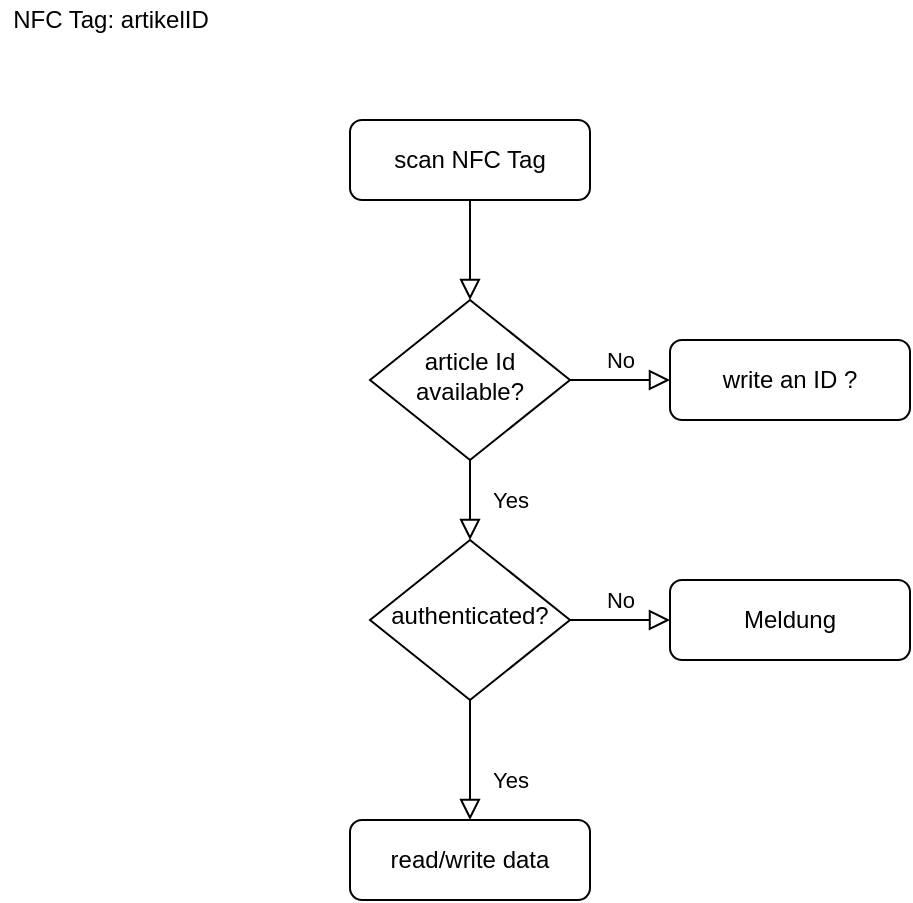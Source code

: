 <mxfile version="16.6.6" type="github" pages="2">
  <diagram id="C5RBs43oDa-KdzZeNtuy" name="Page-1">
    <mxGraphModel dx="1521" dy="387" grid="1" gridSize="10" guides="1" tooltips="1" connect="1" arrows="1" fold="1" page="1" pageScale="1" pageWidth="827" pageHeight="1169" math="0" shadow="0">
      <root>
        <mxCell id="WIyWlLk6GJQsqaUBKTNV-0" />
        <mxCell id="WIyWlLk6GJQsqaUBKTNV-1" parent="WIyWlLk6GJQsqaUBKTNV-0" />
        <mxCell id="WIyWlLk6GJQsqaUBKTNV-2" value="" style="rounded=0;html=1;jettySize=auto;orthogonalLoop=1;fontSize=11;endArrow=block;endFill=0;endSize=8;strokeWidth=1;shadow=0;labelBackgroundColor=none;edgeStyle=orthogonalEdgeStyle;" parent="WIyWlLk6GJQsqaUBKTNV-1" source="WIyWlLk6GJQsqaUBKTNV-3" target="WIyWlLk6GJQsqaUBKTNV-6" edge="1">
          <mxGeometry relative="1" as="geometry" />
        </mxCell>
        <mxCell id="WIyWlLk6GJQsqaUBKTNV-3" value="scan NFC Tag" style="rounded=1;whiteSpace=wrap;html=1;fontSize=12;glass=0;strokeWidth=1;shadow=0;" parent="WIyWlLk6GJQsqaUBKTNV-1" vertex="1">
          <mxGeometry x="160" y="80" width="120" height="40" as="geometry" />
        </mxCell>
        <mxCell id="WIyWlLk6GJQsqaUBKTNV-4" value="Yes" style="rounded=0;html=1;jettySize=auto;orthogonalLoop=1;fontSize=11;endArrow=block;endFill=0;endSize=8;strokeWidth=1;shadow=0;labelBackgroundColor=none;edgeStyle=orthogonalEdgeStyle;" parent="WIyWlLk6GJQsqaUBKTNV-1" source="WIyWlLk6GJQsqaUBKTNV-6" target="WIyWlLk6GJQsqaUBKTNV-10" edge="1">
          <mxGeometry y="20" relative="1" as="geometry">
            <mxPoint as="offset" />
          </mxGeometry>
        </mxCell>
        <mxCell id="WIyWlLk6GJQsqaUBKTNV-5" value="No" style="edgeStyle=orthogonalEdgeStyle;rounded=0;html=1;jettySize=auto;orthogonalLoop=1;fontSize=11;endArrow=block;endFill=0;endSize=8;strokeWidth=1;shadow=0;labelBackgroundColor=none;" parent="WIyWlLk6GJQsqaUBKTNV-1" source="WIyWlLk6GJQsqaUBKTNV-6" target="WIyWlLk6GJQsqaUBKTNV-7" edge="1">
          <mxGeometry y="10" relative="1" as="geometry">
            <mxPoint as="offset" />
          </mxGeometry>
        </mxCell>
        <mxCell id="WIyWlLk6GJQsqaUBKTNV-6" value="article Id available?" style="rhombus;whiteSpace=wrap;html=1;shadow=0;fontFamily=Helvetica;fontSize=12;align=center;strokeWidth=1;spacing=6;spacingTop=-4;" parent="WIyWlLk6GJQsqaUBKTNV-1" vertex="1">
          <mxGeometry x="170" y="170" width="100" height="80" as="geometry" />
        </mxCell>
        <mxCell id="WIyWlLk6GJQsqaUBKTNV-7" value="write an ID ?" style="rounded=1;whiteSpace=wrap;html=1;fontSize=12;glass=0;strokeWidth=1;shadow=0;" parent="WIyWlLk6GJQsqaUBKTNV-1" vertex="1">
          <mxGeometry x="320" y="190" width="120" height="40" as="geometry" />
        </mxCell>
        <mxCell id="WIyWlLk6GJQsqaUBKTNV-8" value="Yes" style="rounded=0;html=1;jettySize=auto;orthogonalLoop=1;fontSize=11;endArrow=block;endFill=0;endSize=8;strokeWidth=1;shadow=0;labelBackgroundColor=none;edgeStyle=orthogonalEdgeStyle;" parent="WIyWlLk6GJQsqaUBKTNV-1" source="WIyWlLk6GJQsqaUBKTNV-10" target="WIyWlLk6GJQsqaUBKTNV-11" edge="1">
          <mxGeometry x="0.333" y="20" relative="1" as="geometry">
            <mxPoint as="offset" />
          </mxGeometry>
        </mxCell>
        <mxCell id="WIyWlLk6GJQsqaUBKTNV-9" value="No" style="edgeStyle=orthogonalEdgeStyle;rounded=0;html=1;jettySize=auto;orthogonalLoop=1;fontSize=11;endArrow=block;endFill=0;endSize=8;strokeWidth=1;shadow=0;labelBackgroundColor=none;" parent="WIyWlLk6GJQsqaUBKTNV-1" source="WIyWlLk6GJQsqaUBKTNV-10" target="WIyWlLk6GJQsqaUBKTNV-12" edge="1">
          <mxGeometry y="10" relative="1" as="geometry">
            <mxPoint as="offset" />
          </mxGeometry>
        </mxCell>
        <mxCell id="WIyWlLk6GJQsqaUBKTNV-10" value="authenticated?" style="rhombus;whiteSpace=wrap;html=1;shadow=0;fontFamily=Helvetica;fontSize=12;align=center;strokeWidth=1;spacing=6;spacingTop=-4;" parent="WIyWlLk6GJQsqaUBKTNV-1" vertex="1">
          <mxGeometry x="170" y="290" width="100" height="80" as="geometry" />
        </mxCell>
        <mxCell id="WIyWlLk6GJQsqaUBKTNV-11" value="read/write data" style="rounded=1;whiteSpace=wrap;html=1;fontSize=12;glass=0;strokeWidth=1;shadow=0;" parent="WIyWlLk6GJQsqaUBKTNV-1" vertex="1">
          <mxGeometry x="160" y="430" width="120" height="40" as="geometry" />
        </mxCell>
        <mxCell id="WIyWlLk6GJQsqaUBKTNV-12" value="Meldung" style="rounded=1;whiteSpace=wrap;html=1;fontSize=12;glass=0;strokeWidth=1;shadow=0;" parent="WIyWlLk6GJQsqaUBKTNV-1" vertex="1">
          <mxGeometry x="320" y="310" width="120" height="40" as="geometry" />
        </mxCell>
        <mxCell id="F65VEpIsQhQhusvbEw---0" value="NFC Tag: artikelID" style="text;html=1;align=center;verticalAlign=middle;resizable=0;points=[];autosize=1;strokeColor=none;fillColor=none;" vertex="1" parent="WIyWlLk6GJQsqaUBKTNV-1">
          <mxGeometry x="-15" y="20" width="110" height="20" as="geometry" />
        </mxCell>
      </root>
    </mxGraphModel>
  </diagram>
  <diagram id="fhMsHE_UadXJlW7KkO14" name="Page-2">
    <mxGraphModel dx="948" dy="529" grid="1" gridSize="10" guides="1" tooltips="1" connect="1" arrows="1" fold="1" page="1" pageScale="1" pageWidth="850" pageHeight="1100" math="0" shadow="0">
      <root>
        <mxCell id="6mZHeYmNmXpcYhNpLro2-0" />
        <mxCell id="6mZHeYmNmXpcYhNpLro2-1" parent="6mZHeYmNmXpcYhNpLro2-0" />
        <mxCell id="p8i5tbRLx_GSrccAsAVI-0" value="User" style="shape=umlLifeline;perimeter=lifelinePerimeter;container=1;collapsible=0;recursiveResize=0;rounded=0;shadow=0;strokeWidth=1;" vertex="1" parent="6mZHeYmNmXpcYhNpLro2-1">
          <mxGeometry x="120" y="84" width="100" height="386" as="geometry" />
        </mxCell>
        <mxCell id="p8i5tbRLx_GSrccAsAVI-3" value="" style="points=[];perimeter=orthogonalPerimeter;rounded=0;shadow=0;strokeWidth=1;" vertex="1" parent="p8i5tbRLx_GSrccAsAVI-0">
          <mxGeometry x="50" y="120" width="10" height="20" as="geometry" />
        </mxCell>
        <mxCell id="HQGOyhH8hQstLfPGPH7p-10" value="" style="points=[];perimeter=orthogonalPerimeter;rounded=0;shadow=0;strokeWidth=1;" vertex="1" parent="p8i5tbRLx_GSrccAsAVI-0">
          <mxGeometry x="50" y="150" width="10" height="20" as="geometry" />
        </mxCell>
        <mxCell id="HQGOyhH8hQstLfPGPH7p-5" value="" style="endArrow=classic;html=1;rounded=0;fontSize=10;exitX=0.008;exitY=0.858;exitDx=0;exitDy=0;exitPerimeter=0;entryX=1.2;entryY=0.45;entryDx=0;entryDy=0;entryPerimeter=0;" edge="1" parent="p8i5tbRLx_GSrccAsAVI-0" target="HQGOyhH8hQstLfPGPH7p-12">
          <mxGeometry width="50" height="50" relative="1" as="geometry">
            <mxPoint x="415.08" y="219.32" as="sourcePoint" />
            <mxPoint x="70" y="219" as="targetPoint" />
          </mxGeometry>
        </mxCell>
        <mxCell id="HQGOyhH8hQstLfPGPH7p-12" value="" style="points=[];perimeter=orthogonalPerimeter;rounded=0;shadow=0;strokeWidth=1;" vertex="1" parent="p8i5tbRLx_GSrccAsAVI-0">
          <mxGeometry x="50" y="210" width="10" height="20" as="geometry" />
        </mxCell>
        <mxCell id="HQGOyhH8hQstLfPGPH7p-15" value="" style="points=[];perimeter=orthogonalPerimeter;rounded=0;shadow=0;strokeWidth=1;" vertex="1" parent="p8i5tbRLx_GSrccAsAVI-0">
          <mxGeometry x="50" y="260" width="10" height="40" as="geometry" />
        </mxCell>
        <mxCell id="HQGOyhH8hQstLfPGPH7p-17" value="" style="endArrow=classic;html=1;rounded=0;fontSize=10;" edge="1" parent="p8i5tbRLx_GSrccAsAVI-0" target="p8i5tbRLx_GSrccAsAVI-10">
          <mxGeometry width="50" height="50" relative="1" as="geometry">
            <mxPoint x="60" y="270" as="sourcePoint" />
            <mxPoint x="110" y="220" as="targetPoint" />
          </mxGeometry>
        </mxCell>
        <mxCell id="p8i5tbRLx_GSrccAsAVI-4" value="PWA&#xa;smartphone" style="shape=umlLifeline;perimeter=lifelinePerimeter;container=1;collapsible=0;recursiveResize=0;rounded=0;shadow=0;strokeWidth=1;" vertex="1" parent="6mZHeYmNmXpcYhNpLro2-1">
          <mxGeometry x="300" y="83" width="100" height="387" as="geometry" />
        </mxCell>
        <mxCell id="p8i5tbRLx_GSrccAsAVI-14" value="" style="points=[];perimeter=orthogonalPerimeter;rounded=0;shadow=0;strokeWidth=1;" vertex="1" parent="p8i5tbRLx_GSrccAsAVI-4">
          <mxGeometry x="45" y="70" width="15" height="30" as="geometry" />
        </mxCell>
        <mxCell id="p8i5tbRLx_GSrccAsAVI-15" value="2. access NFC allowed" style="text;html=1;align=center;verticalAlign=middle;resizable=0;points=[];autosize=1;strokeColor=none;fillColor=none;" vertex="1" parent="p8i5tbRLx_GSrccAsAVI-4">
          <mxGeometry x="-95" y="80" width="140" height="20" as="geometry" />
        </mxCell>
        <mxCell id="p8i5tbRLx_GSrccAsAVI-20" value="" style="points=[];perimeter=orthogonalPerimeter;rounded=0;shadow=0;strokeWidth=1;" vertex="1" parent="p8i5tbRLx_GSrccAsAVI-4">
          <mxGeometry x="45" y="120" width="15" height="60" as="geometry" />
        </mxCell>
        <mxCell id="HQGOyhH8hQstLfPGPH7p-11" value="" style="verticalAlign=bottom;endArrow=open;dashed=1;endSize=8;exitX=1;exitY=0.95;shadow=0;strokeWidth=1;fontSize=10;" edge="1" parent="p8i5tbRLx_GSrccAsAVI-4">
          <mxGeometry x="-0.0" y="2" relative="1" as="geometry">
            <mxPoint x="45" y="171" as="targetPoint" />
            <mxPoint x="-115" y="170" as="sourcePoint" />
            <mxPoint y="-1" as="offset" />
          </mxGeometry>
        </mxCell>
        <mxCell id="HQGOyhH8hQstLfPGPH7p-16" value="9. show article data" style="text;html=1;align=center;verticalAlign=middle;resizable=0;points=[];autosize=1;strokeColor=none;fillColor=none;fontSize=10;" vertex="1" parent="p8i5tbRLx_GSrccAsAVI-4">
          <mxGeometry x="-60" y="197" width="100" height="20" as="geometry" />
        </mxCell>
        <mxCell id="HQGOyhH8hQstLfPGPH7p-26" value="13. display feedback or updated data" style="text;html=1;align=center;verticalAlign=middle;resizable=0;points=[];autosize=1;strokeColor=none;fillColor=none;fontSize=10;" vertex="1" parent="p8i5tbRLx_GSrccAsAVI-4">
          <mxGeometry x="-80" y="277" width="180" height="20" as="geometry" />
        </mxCell>
        <mxCell id="p8i5tbRLx_GSrccAsAVI-10" value="soo&#xa;smartphone" style="shape=umlLifeline;perimeter=lifelinePerimeter;container=1;collapsible=0;recursiveResize=0;rounded=0;shadow=0;strokeWidth=1;" vertex="1" parent="6mZHeYmNmXpcYhNpLro2-1">
          <mxGeometry x="480" y="80" width="100" height="370" as="geometry" />
        </mxCell>
        <mxCell id="p8i5tbRLx_GSrccAsAVI-11" value="" style="points=[];perimeter=orthogonalPerimeter;rounded=0;shadow=0;strokeWidth=1;" vertex="1" parent="p8i5tbRLx_GSrccAsAVI-10">
          <mxGeometry x="45" y="140" width="10" height="90" as="geometry" />
        </mxCell>
        <mxCell id="HQGOyhH8hQstLfPGPH7p-6" value="" style="points=[];perimeter=orthogonalPerimeter;rounded=0;shadow=0;strokeWidth=1;" vertex="1" parent="p8i5tbRLx_GSrccAsAVI-10">
          <mxGeometry x="50" y="264" width="10" height="36" as="geometry" />
        </mxCell>
        <mxCell id="p8i5tbRLx_GSrccAsAVI-12" value="Database" style="shape=umlLifeline;perimeter=lifelinePerimeter;container=1;collapsible=0;recursiveResize=0;rounded=0;shadow=0;strokeWidth=1;" vertex="1" parent="6mZHeYmNmXpcYhNpLro2-1">
          <mxGeometry x="670" y="80" width="100" height="380" as="geometry" />
        </mxCell>
        <mxCell id="p8i5tbRLx_GSrccAsAVI-13" value="" style="points=[];perimeter=orthogonalPerimeter;rounded=0;shadow=0;strokeWidth=1;" vertex="1" parent="p8i5tbRLx_GSrccAsAVI-12">
          <mxGeometry x="45" y="140" width="10" height="40" as="geometry" />
        </mxCell>
        <mxCell id="HQGOyhH8hQstLfPGPH7p-0" value="" style="endArrow=classic;html=1;rounded=0;" edge="1" parent="p8i5tbRLx_GSrccAsAVI-12">
          <mxGeometry width="50" height="50" relative="1" as="geometry">
            <mxPoint x="-135" y="150" as="sourcePoint" />
            <mxPoint x="44.5" y="150" as="targetPoint" />
          </mxGeometry>
        </mxCell>
        <mxCell id="HQGOyhH8hQstLfPGPH7p-20" value="" style="points=[];perimeter=orthogonalPerimeter;rounded=0;shadow=0;strokeWidth=1;" vertex="1" parent="p8i5tbRLx_GSrccAsAVI-12">
          <mxGeometry x="45" y="250" width="10" height="60" as="geometry" />
        </mxCell>
        <mxCell id="HQGOyhH8hQstLfPGPH7p-19" value="" style="endArrow=classic;html=1;rounded=0;" edge="1" parent="p8i5tbRLx_GSrccAsAVI-12">
          <mxGeometry width="50" height="50" relative="1" as="geometry">
            <mxPoint x="-126.75" y="269.87" as="sourcePoint" />
            <mxPoint x="45" y="269.87" as="targetPoint" />
          </mxGeometry>
        </mxCell>
        <mxCell id="p8i5tbRLx_GSrccAsAVI-21" value="1.open pwa" style="verticalAlign=bottom;endArrow=open;dashed=1;endSize=8;exitX=0.507;exitY=0.175;shadow=0;strokeWidth=1;exitDx=0;exitDy=0;exitPerimeter=0;" edge="1" parent="6mZHeYmNmXpcYhNpLro2-1" source="p8i5tbRLx_GSrccAsAVI-0">
          <mxGeometry x="0.055" y="1" relative="1" as="geometry">
            <mxPoint x="340" y="151" as="targetPoint" />
            <mxPoint x="180" y="150" as="sourcePoint" />
            <mxPoint as="offset" />
          </mxGeometry>
        </mxCell>
        <mxCell id="p8i5tbRLx_GSrccAsAVI-22" value="" style="endArrow=classic;html=1;rounded=0;" edge="1" parent="6mZHeYmNmXpcYhNpLro2-1" target="p8i5tbRLx_GSrccAsAVI-20">
          <mxGeometry width="50" height="50" relative="1" as="geometry">
            <mxPoint x="360" y="170" as="sourcePoint" />
            <mxPoint x="410" y="120" as="targetPoint" />
          </mxGeometry>
        </mxCell>
        <mxCell id="p8i5tbRLx_GSrccAsAVI-23" value="" style="endArrow=classic;html=1;rounded=0;" edge="1" parent="6mZHeYmNmXpcYhNpLro2-1">
          <mxGeometry width="50" height="50" relative="1" as="geometry">
            <mxPoint x="363" y="230" as="sourcePoint" />
            <mxPoint x="523" y="230" as="targetPoint" />
          </mxGeometry>
        </mxCell>
        <mxCell id="p8i5tbRLx_GSrccAsAVI-24" value="6. forward article ID" style="text;html=1;align=center;verticalAlign=middle;resizable=0;points=[];autosize=1;strokeColor=none;fillColor=none;fontSize=10;" vertex="1" parent="6mZHeYmNmXpcYhNpLro2-1">
          <mxGeometry x="380" y="210" width="100" height="20" as="geometry" />
        </mxCell>
        <mxCell id="HQGOyhH8hQstLfPGPH7p-1" value="7. forward article ID" style="text;html=1;align=center;verticalAlign=middle;resizable=0;points=[];autosize=1;strokeColor=none;fillColor=none;fontSize=10;" vertex="1" parent="6mZHeYmNmXpcYhNpLro2-1">
          <mxGeometry x="570" y="212" width="100" height="20" as="geometry" />
        </mxCell>
        <mxCell id="HQGOyhH8hQstLfPGPH7p-3" value="" style="endArrow=classic;html=1;rounded=0;fontSize=10;exitX=0.008;exitY=0.858;exitDx=0;exitDy=0;exitPerimeter=0;" edge="1" parent="6mZHeYmNmXpcYhNpLro2-1" source="p8i5tbRLx_GSrccAsAVI-13">
          <mxGeometry width="50" height="50" relative="1" as="geometry">
            <mxPoint x="640" y="210" as="sourcePoint" />
            <mxPoint x="540" y="254" as="targetPoint" />
          </mxGeometry>
        </mxCell>
        <mxCell id="HQGOyhH8hQstLfPGPH7p-4" value="8. retrieve machine related data" style="text;html=1;align=center;verticalAlign=middle;resizable=0;points=[];autosize=1;strokeColor=none;fillColor=none;fontSize=10;" vertex="1" parent="6mZHeYmNmXpcYhNpLro2-1">
          <mxGeometry x="540" y="237" width="160" height="20" as="geometry" />
        </mxCell>
        <mxCell id="p8i5tbRLx_GSrccAsAVI-9" value="3. scan article ID" style="verticalAlign=bottom;endArrow=open;dashed=1;endSize=8;exitX=1;exitY=0.95;shadow=0;strokeWidth=1;fontSize=10;" edge="1" parent="6mZHeYmNmXpcYhNpLro2-1">
          <mxGeometry x="-0.0" y="2" relative="1" as="geometry">
            <mxPoint x="340" y="215.5" as="targetPoint" />
            <mxPoint x="180" y="214.5" as="sourcePoint" />
            <mxPoint y="-1" as="offset" />
          </mxGeometry>
        </mxCell>
        <mxCell id="HQGOyhH8hQstLfPGPH7p-8" value="4 &amp; 5. Authentification sucessful" style="verticalAlign=bottom;endArrow=open;dashed=1;endSize=8;exitX=0;exitY=0.95;shadow=0;strokeWidth=1;" edge="1" parent="6mZHeYmNmXpcYhNpLro2-1">
          <mxGeometry relative="1" as="geometry">
            <mxPoint x="180" y="250" as="targetPoint" />
            <mxPoint x="345" y="250.0" as="sourcePoint" />
          </mxGeometry>
        </mxCell>
        <mxCell id="HQGOyhH8hQstLfPGPH7p-18" value="10. edit article data" style="text;html=1;align=center;verticalAlign=middle;resizable=0;points=[];autosize=1;strokeColor=none;fillColor=none;fontSize=10;" vertex="1" parent="6mZHeYmNmXpcYhNpLro2-1">
          <mxGeometry x="230" y="330" width="100" height="20" as="geometry" />
        </mxCell>
        <mxCell id="HQGOyhH8hQstLfPGPH7p-21" value="11. validate data.&amp;nbsp;" style="text;html=1;align=center;verticalAlign=middle;resizable=0;points=[];autosize=1;strokeColor=none;fillColor=none;fontSize=10;" vertex="1" parent="6mZHeYmNmXpcYhNpLro2-1">
          <mxGeometry x="545" y="330" width="90" height="20" as="geometry" />
        </mxCell>
        <mxCell id="HQGOyhH8hQstLfPGPH7p-23" value="" style="endArrow=classic;html=1;rounded=0;fontSize=10;exitX=0.008;exitY=0.858;exitDx=0;exitDy=0;exitPerimeter=0;" edge="1" parent="6mZHeYmNmXpcYhNpLro2-1">
          <mxGeometry width="50" height="50" relative="1" as="geometry">
            <mxPoint x="715.08" y="370.32" as="sourcePoint" />
            <mxPoint x="540" y="370" as="targetPoint" />
          </mxGeometry>
        </mxCell>
        <mxCell id="HQGOyhH8hQstLfPGPH7p-24" value="12. If data valid, update and display" style="text;html=1;align=center;verticalAlign=middle;resizable=0;points=[];autosize=1;strokeColor=none;fillColor=none;fontSize=10;" vertex="1" parent="6mZHeYmNmXpcYhNpLro2-1">
          <mxGeometry x="540" y="353" width="170" height="20" as="geometry" />
        </mxCell>
        <mxCell id="HQGOyhH8hQstLfPGPH7p-25" value="" style="endArrow=classic;html=1;rounded=0;fontSize=10;entryX=1.261;entryY=0.952;entryDx=0;entryDy=0;entryPerimeter=0;" edge="1" parent="6mZHeYmNmXpcYhNpLro2-1">
          <mxGeometry width="50" height="50" relative="1" as="geometry">
            <mxPoint x="529.5" y="378.04" as="sourcePoint" />
            <mxPoint x="182.61" y="378.04" as="targetPoint" />
          </mxGeometry>
        </mxCell>
      </root>
    </mxGraphModel>
  </diagram>
</mxfile>
